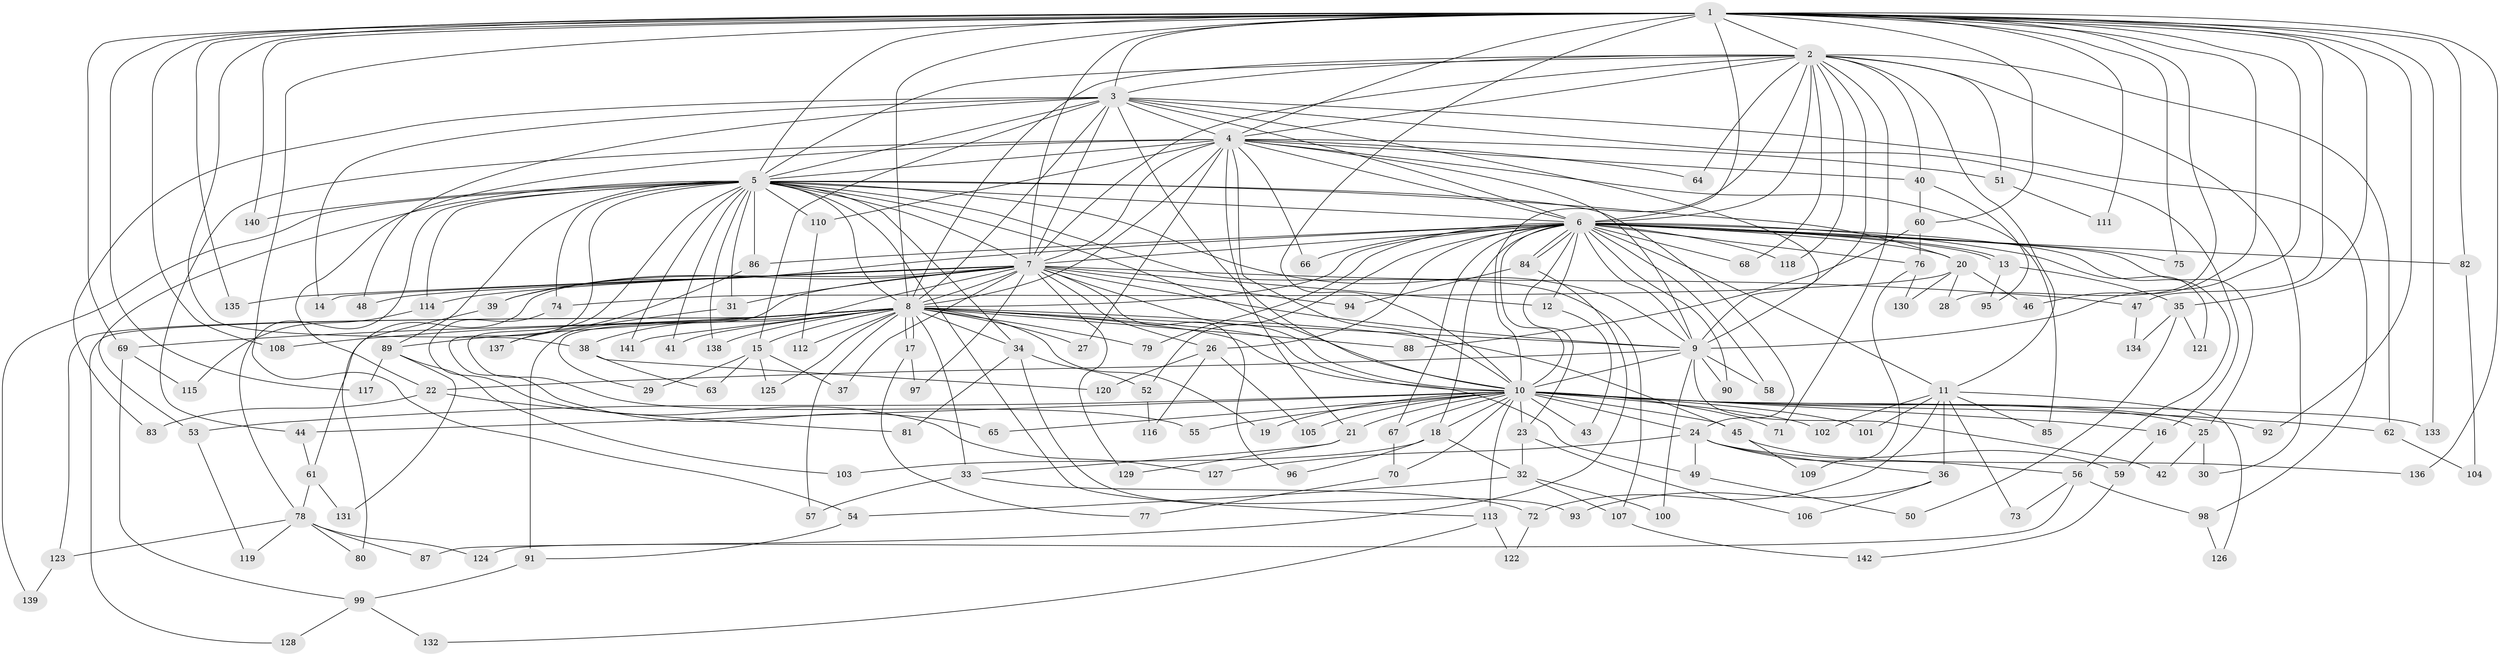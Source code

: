 // Generated by graph-tools (version 1.1) at 2025/25/03/09/25 03:25:41]
// undirected, 142 vertices, 309 edges
graph export_dot {
graph [start="1"]
  node [color=gray90,style=filled];
  1;
  2;
  3;
  4;
  5;
  6;
  7;
  8;
  9;
  10;
  11;
  12;
  13;
  14;
  15;
  16;
  17;
  18;
  19;
  20;
  21;
  22;
  23;
  24;
  25;
  26;
  27;
  28;
  29;
  30;
  31;
  32;
  33;
  34;
  35;
  36;
  37;
  38;
  39;
  40;
  41;
  42;
  43;
  44;
  45;
  46;
  47;
  48;
  49;
  50;
  51;
  52;
  53;
  54;
  55;
  56;
  57;
  58;
  59;
  60;
  61;
  62;
  63;
  64;
  65;
  66;
  67;
  68;
  69;
  70;
  71;
  72;
  73;
  74;
  75;
  76;
  77;
  78;
  79;
  80;
  81;
  82;
  83;
  84;
  85;
  86;
  87;
  88;
  89;
  90;
  91;
  92;
  93;
  94;
  95;
  96;
  97;
  98;
  99;
  100;
  101;
  102;
  103;
  104;
  105;
  106;
  107;
  108;
  109;
  110;
  111;
  112;
  113;
  114;
  115;
  116;
  117;
  118;
  119;
  120;
  121;
  122;
  123;
  124;
  125;
  126;
  127;
  128;
  129;
  130;
  131;
  132;
  133;
  134;
  135;
  136;
  137;
  138;
  139;
  140;
  141;
  142;
  1 -- 2;
  1 -- 3;
  1 -- 4;
  1 -- 5;
  1 -- 6;
  1 -- 7;
  1 -- 8;
  1 -- 9;
  1 -- 10;
  1 -- 28;
  1 -- 35;
  1 -- 38;
  1 -- 46;
  1 -- 47;
  1 -- 54;
  1 -- 60;
  1 -- 69;
  1 -- 75;
  1 -- 82;
  1 -- 92;
  1 -- 108;
  1 -- 111;
  1 -- 117;
  1 -- 133;
  1 -- 135;
  1 -- 136;
  1 -- 140;
  2 -- 3;
  2 -- 4;
  2 -- 5;
  2 -- 6;
  2 -- 7;
  2 -- 8;
  2 -- 9;
  2 -- 10;
  2 -- 11;
  2 -- 30;
  2 -- 40;
  2 -- 51;
  2 -- 62;
  2 -- 64;
  2 -- 68;
  2 -- 71;
  2 -- 118;
  3 -- 4;
  3 -- 5;
  3 -- 6;
  3 -- 7;
  3 -- 8;
  3 -- 9;
  3 -- 10;
  3 -- 14;
  3 -- 15;
  3 -- 16;
  3 -- 48;
  3 -- 83;
  3 -- 98;
  4 -- 5;
  4 -- 6;
  4 -- 7;
  4 -- 8;
  4 -- 9;
  4 -- 10;
  4 -- 21;
  4 -- 22;
  4 -- 27;
  4 -- 40;
  4 -- 44;
  4 -- 51;
  4 -- 64;
  4 -- 66;
  4 -- 85;
  4 -- 110;
  5 -- 6;
  5 -- 7;
  5 -- 8;
  5 -- 9;
  5 -- 10;
  5 -- 20;
  5 -- 24;
  5 -- 31;
  5 -- 34;
  5 -- 41;
  5 -- 53;
  5 -- 55;
  5 -- 65;
  5 -- 74;
  5 -- 78;
  5 -- 86;
  5 -- 89;
  5 -- 107;
  5 -- 110;
  5 -- 113;
  5 -- 114;
  5 -- 138;
  5 -- 139;
  5 -- 140;
  5 -- 141;
  6 -- 7;
  6 -- 8;
  6 -- 9;
  6 -- 10;
  6 -- 11;
  6 -- 12;
  6 -- 13;
  6 -- 13;
  6 -- 18;
  6 -- 20;
  6 -- 23;
  6 -- 25;
  6 -- 26;
  6 -- 39;
  6 -- 52;
  6 -- 56;
  6 -- 58;
  6 -- 66;
  6 -- 67;
  6 -- 68;
  6 -- 75;
  6 -- 76;
  6 -- 79;
  6 -- 82;
  6 -- 84;
  6 -- 84;
  6 -- 86;
  6 -- 90;
  6 -- 118;
  6 -- 121;
  7 -- 8;
  7 -- 9;
  7 -- 10;
  7 -- 12;
  7 -- 14;
  7 -- 26;
  7 -- 29;
  7 -- 31;
  7 -- 37;
  7 -- 39;
  7 -- 47;
  7 -- 48;
  7 -- 61;
  7 -- 91;
  7 -- 94;
  7 -- 96;
  7 -- 97;
  7 -- 114;
  7 -- 129;
  7 -- 135;
  8 -- 9;
  8 -- 10;
  8 -- 15;
  8 -- 17;
  8 -- 17;
  8 -- 19;
  8 -- 27;
  8 -- 33;
  8 -- 34;
  8 -- 38;
  8 -- 41;
  8 -- 45;
  8 -- 49;
  8 -- 57;
  8 -- 69;
  8 -- 79;
  8 -- 88;
  8 -- 89;
  8 -- 108;
  8 -- 112;
  8 -- 123;
  8 -- 125;
  8 -- 128;
  8 -- 138;
  8 -- 141;
  9 -- 10;
  9 -- 22;
  9 -- 42;
  9 -- 58;
  9 -- 90;
  9 -- 100;
  10 -- 16;
  10 -- 18;
  10 -- 19;
  10 -- 21;
  10 -- 23;
  10 -- 24;
  10 -- 25;
  10 -- 43;
  10 -- 44;
  10 -- 45;
  10 -- 53;
  10 -- 55;
  10 -- 62;
  10 -- 65;
  10 -- 67;
  10 -- 70;
  10 -- 71;
  10 -- 92;
  10 -- 101;
  10 -- 102;
  10 -- 105;
  10 -- 113;
  10 -- 133;
  11 -- 36;
  11 -- 72;
  11 -- 73;
  11 -- 85;
  11 -- 101;
  11 -- 102;
  11 -- 126;
  12 -- 43;
  13 -- 35;
  13 -- 95;
  15 -- 29;
  15 -- 37;
  15 -- 63;
  15 -- 125;
  16 -- 59;
  17 -- 77;
  17 -- 97;
  18 -- 32;
  18 -- 96;
  18 -- 103;
  20 -- 28;
  20 -- 46;
  20 -- 74;
  20 -- 130;
  21 -- 33;
  21 -- 129;
  22 -- 81;
  22 -- 83;
  23 -- 32;
  23 -- 106;
  24 -- 36;
  24 -- 49;
  24 -- 56;
  24 -- 127;
  24 -- 136;
  25 -- 30;
  25 -- 42;
  26 -- 105;
  26 -- 116;
  26 -- 120;
  31 -- 137;
  32 -- 54;
  32 -- 100;
  32 -- 107;
  33 -- 57;
  33 -- 72;
  34 -- 52;
  34 -- 81;
  34 -- 93;
  35 -- 50;
  35 -- 121;
  35 -- 134;
  36 -- 93;
  36 -- 106;
  38 -- 63;
  38 -- 120;
  39 -- 80;
  40 -- 60;
  40 -- 95;
  44 -- 61;
  45 -- 59;
  45 -- 109;
  47 -- 134;
  49 -- 50;
  51 -- 111;
  52 -- 116;
  53 -- 119;
  54 -- 91;
  56 -- 73;
  56 -- 98;
  56 -- 124;
  59 -- 142;
  60 -- 76;
  60 -- 88;
  61 -- 78;
  61 -- 131;
  62 -- 104;
  67 -- 70;
  69 -- 99;
  69 -- 115;
  70 -- 77;
  72 -- 122;
  74 -- 127;
  76 -- 109;
  76 -- 130;
  78 -- 80;
  78 -- 87;
  78 -- 119;
  78 -- 123;
  78 -- 124;
  82 -- 104;
  84 -- 87;
  84 -- 94;
  86 -- 137;
  89 -- 103;
  89 -- 117;
  89 -- 131;
  91 -- 99;
  98 -- 126;
  99 -- 128;
  99 -- 132;
  107 -- 142;
  110 -- 112;
  113 -- 122;
  113 -- 132;
  114 -- 115;
  123 -- 139;
}
